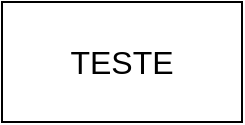 <mxfile version="21.5.0" type="github">
  <diagram name="Página-1" id="d-G08fzbihPEks3xF1cN">
    <mxGraphModel dx="834" dy="541" grid="1" gridSize="10" guides="1" tooltips="1" connect="1" arrows="1" fold="1" page="1" pageScale="1" pageWidth="827" pageHeight="1169" math="0" shadow="0">
      <root>
        <mxCell id="0" />
        <mxCell id="1" parent="0" />
        <mxCell id="qyAm-WjNl37klucpEauy-1" value="TESTE" style="rounded=0;whiteSpace=wrap;html=1;fontSize=16;" vertex="1" parent="1">
          <mxGeometry x="260" y="80" width="120" height="60" as="geometry" />
        </mxCell>
      </root>
    </mxGraphModel>
  </diagram>
</mxfile>
